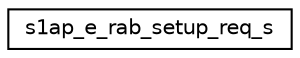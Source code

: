 digraph "Graphical Class Hierarchy"
{
 // LATEX_PDF_SIZE
  edge [fontname="Helvetica",fontsize="10",labelfontname="Helvetica",labelfontsize="10"];
  node [fontname="Helvetica",fontsize="10",shape=record];
  rankdir="LR";
  Node0 [label="s1ap_e_rab_setup_req_s",height=0.2,width=0.4,color="black", fillcolor="white", style="filled",URL="$structs1ap__e__rab__setup__req__s.html",tooltip=" "];
}
